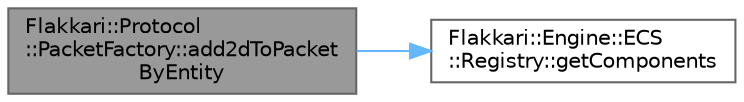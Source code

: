 digraph "Flakkari::Protocol::PacketFactory::add2dToPacketByEntity"
{
 // LATEX_PDF_SIZE
  bgcolor="transparent";
  edge [fontname=Helvetica,fontsize=10,labelfontname=Helvetica,labelfontsize=10];
  node [fontname=Helvetica,fontsize=10,shape=box,height=0.2,width=0.4];
  rankdir="LR";
  Node1 [id="Node000001",label="Flakkari::Protocol\l::PacketFactory::add2dToPacket\lByEntity",height=0.2,width=0.4,color="gray40", fillcolor="grey60", style="filled", fontcolor="black",tooltip="Add all the 2D components of an entity to a packet."];
  Node1 -> Node2 [id="edge1_Node000001_Node000002",color="steelblue1",style="solid",tooltip=" "];
  Node2 [id="Node000002",label="Flakkari::Engine::ECS\l::Registry::getComponents",height=0.2,width=0.4,color="grey40", fillcolor="white", style="filled",URL="$d3/d58/classFlakkari_1_1Engine_1_1ECS_1_1Registry.html#a21047c1f21371e92ad27e347f0af5371",tooltip="Get the Components object from the registry."];
}
